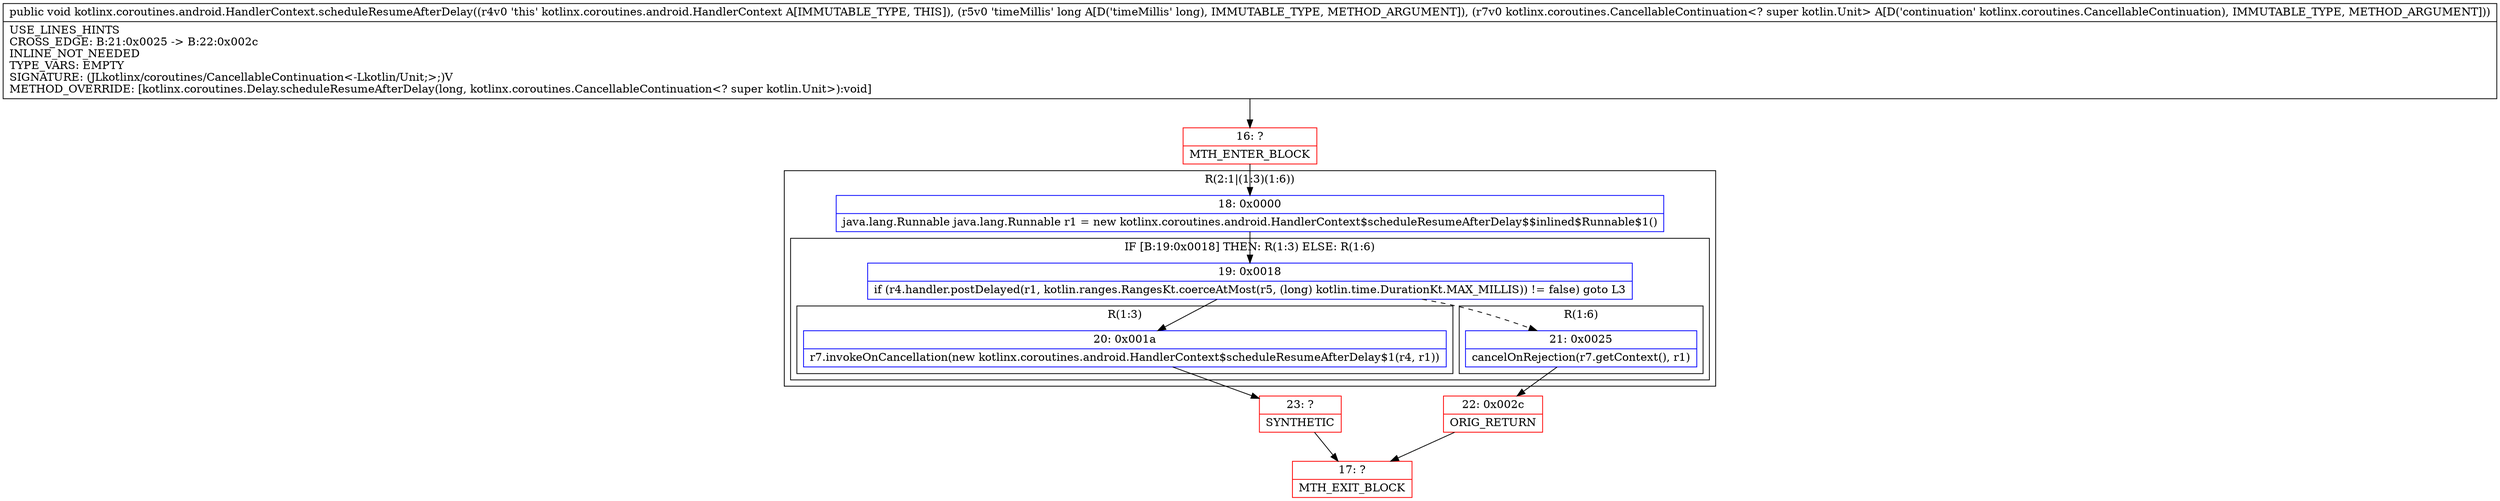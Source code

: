 digraph "CFG forkotlinx.coroutines.android.HandlerContext.scheduleResumeAfterDelay(JLkotlinx\/coroutines\/CancellableContinuation;)V" {
subgraph cluster_Region_1694350719 {
label = "R(2:1|(1:3)(1:6))";
node [shape=record,color=blue];
Node_18 [shape=record,label="{18\:\ 0x0000|java.lang.Runnable java.lang.Runnable r1 = new kotlinx.coroutines.android.HandlerContext$scheduleResumeAfterDelay$$inlined$Runnable$1()\l}"];
subgraph cluster_IfRegion_1696796065 {
label = "IF [B:19:0x0018] THEN: R(1:3) ELSE: R(1:6)";
node [shape=record,color=blue];
Node_19 [shape=record,label="{19\:\ 0x0018|if (r4.handler.postDelayed(r1, kotlin.ranges.RangesKt.coerceAtMost(r5, (long) kotlin.time.DurationKt.MAX_MILLIS)) != false) goto L3\l}"];
subgraph cluster_Region_527145221 {
label = "R(1:3)";
node [shape=record,color=blue];
Node_20 [shape=record,label="{20\:\ 0x001a|r7.invokeOnCancellation(new kotlinx.coroutines.android.HandlerContext$scheduleResumeAfterDelay$1(r4, r1))\l}"];
}
subgraph cluster_Region_1178358443 {
label = "R(1:6)";
node [shape=record,color=blue];
Node_21 [shape=record,label="{21\:\ 0x0025|cancelOnRejection(r7.getContext(), r1)\l}"];
}
}
}
Node_16 [shape=record,color=red,label="{16\:\ ?|MTH_ENTER_BLOCK\l}"];
Node_23 [shape=record,color=red,label="{23\:\ ?|SYNTHETIC\l}"];
Node_17 [shape=record,color=red,label="{17\:\ ?|MTH_EXIT_BLOCK\l}"];
Node_22 [shape=record,color=red,label="{22\:\ 0x002c|ORIG_RETURN\l}"];
MethodNode[shape=record,label="{public void kotlinx.coroutines.android.HandlerContext.scheduleResumeAfterDelay((r4v0 'this' kotlinx.coroutines.android.HandlerContext A[IMMUTABLE_TYPE, THIS]), (r5v0 'timeMillis' long A[D('timeMillis' long), IMMUTABLE_TYPE, METHOD_ARGUMENT]), (r7v0 kotlinx.coroutines.CancellableContinuation\<? super kotlin.Unit\> A[D('continuation' kotlinx.coroutines.CancellableContinuation), IMMUTABLE_TYPE, METHOD_ARGUMENT]))  | USE_LINES_HINTS\lCROSS_EDGE: B:21:0x0025 \-\> B:22:0x002c\lINLINE_NOT_NEEDED\lTYPE_VARS: EMPTY\lSIGNATURE: (JLkotlinx\/coroutines\/CancellableContinuation\<\-Lkotlin\/Unit;\>;)V\lMETHOD_OVERRIDE: [kotlinx.coroutines.Delay.scheduleResumeAfterDelay(long, kotlinx.coroutines.CancellableContinuation\<? super kotlin.Unit\>):void]\l}"];
MethodNode -> Node_16;Node_18 -> Node_19;
Node_19 -> Node_20;
Node_19 -> Node_21[style=dashed];
Node_20 -> Node_23;
Node_21 -> Node_22;
Node_16 -> Node_18;
Node_23 -> Node_17;
Node_22 -> Node_17;
}

